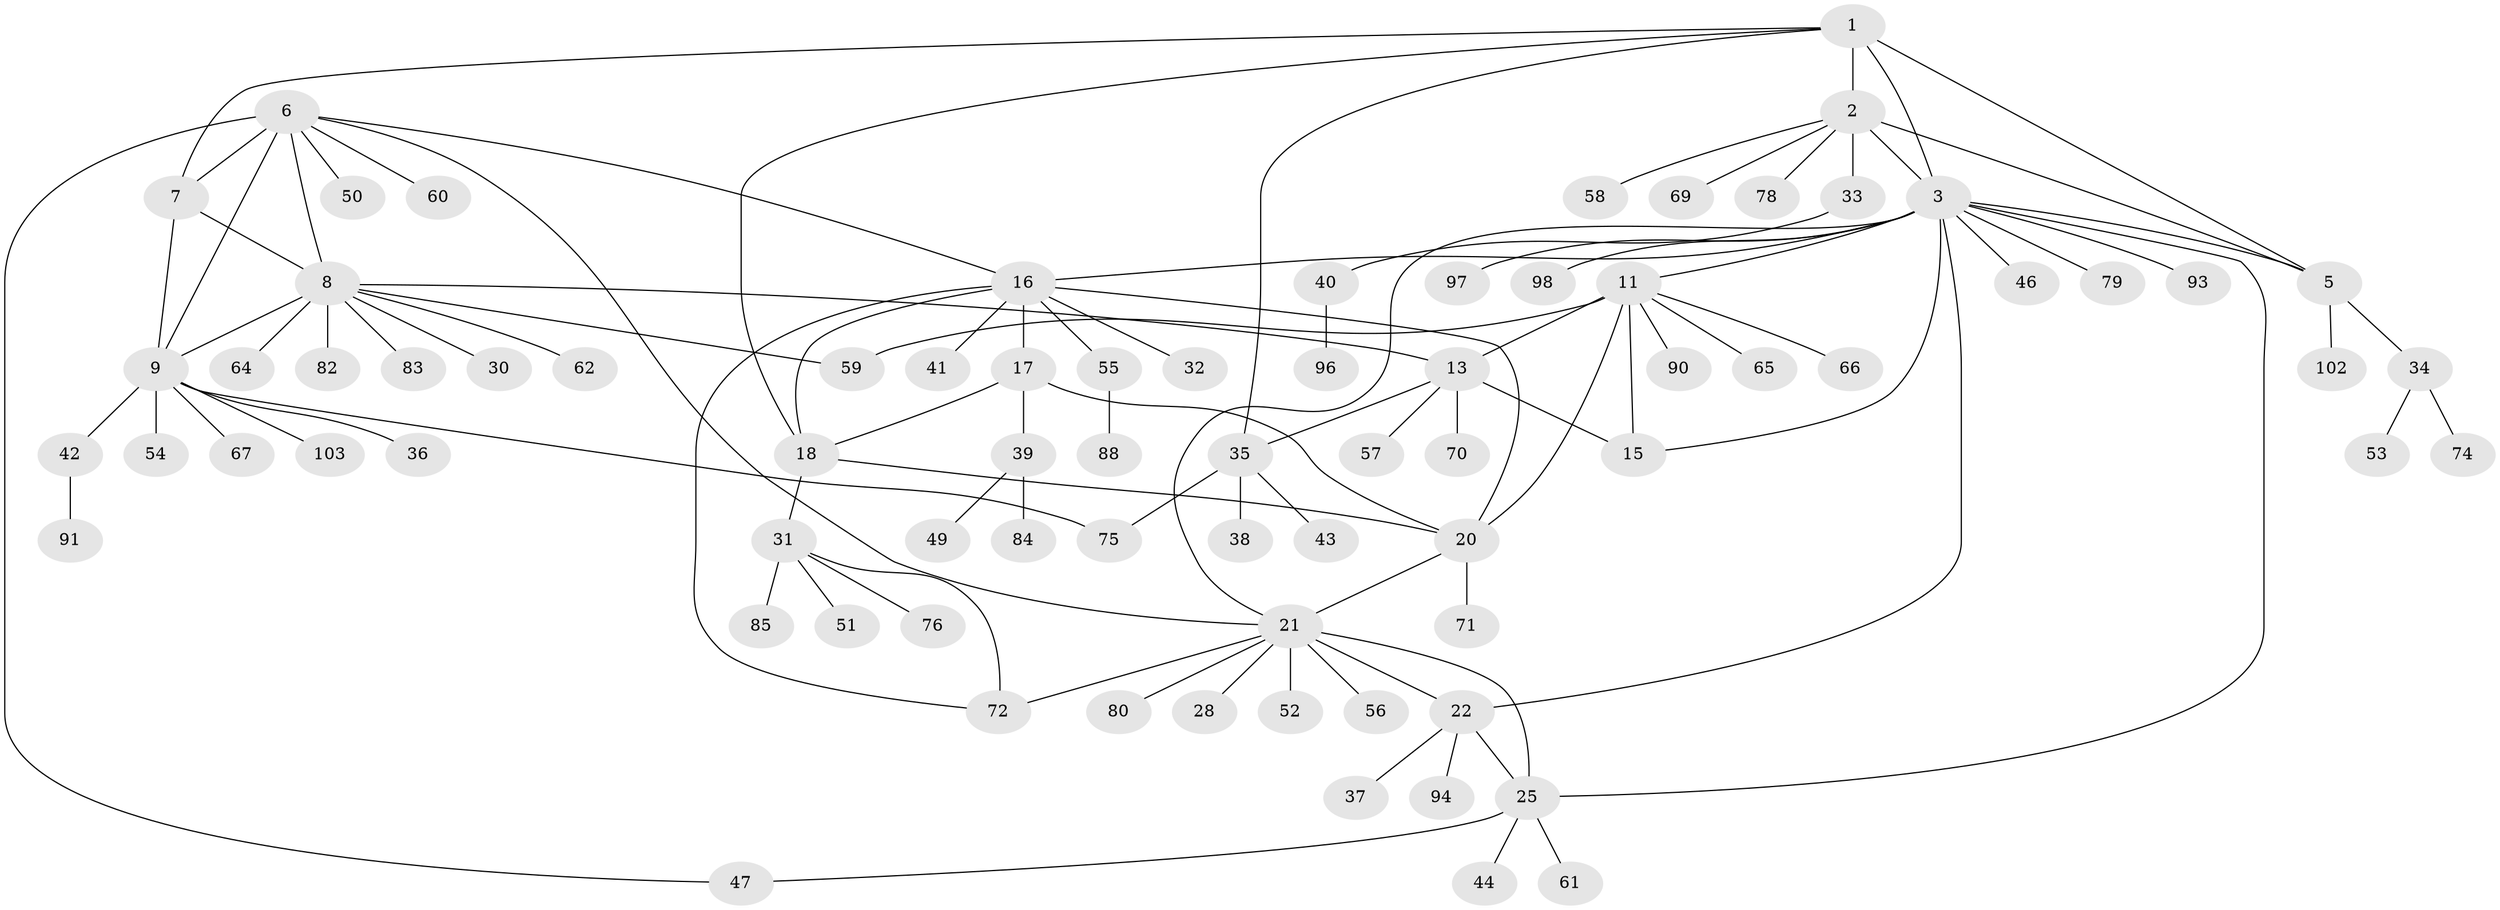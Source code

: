 // Generated by graph-tools (version 1.1) at 2025/24/03/03/25 07:24:12]
// undirected, 78 vertices, 103 edges
graph export_dot {
graph [start="1"]
  node [color=gray90,style=filled];
  1 [super="+4"];
  2 [super="+86"];
  3 [super="+24"];
  5 [super="+92"];
  6 [super="+26"];
  7 [super="+101"];
  8 [super="+29"];
  9 [super="+10"];
  11 [super="+12"];
  13 [super="+14"];
  15;
  16 [super="+19"];
  17 [super="+27"];
  18 [super="+48"];
  20 [super="+100"];
  21 [super="+63"];
  22 [super="+23"];
  25 [super="+87"];
  28;
  30;
  31 [super="+68"];
  32;
  33;
  34 [super="+45"];
  35 [super="+73"];
  36;
  37;
  38;
  39;
  40;
  41;
  42;
  43;
  44;
  46;
  47;
  49;
  50;
  51;
  52;
  53;
  54;
  55 [super="+95"];
  56;
  57;
  58;
  59;
  60;
  61;
  62;
  64;
  65 [super="+77"];
  66;
  67;
  69;
  70;
  71;
  72 [super="+99"];
  74;
  75 [super="+81"];
  76;
  78;
  79;
  80;
  82;
  83;
  84;
  85;
  88 [super="+89"];
  90;
  91;
  93;
  94;
  96;
  97;
  98;
  102;
  103;
  1 -- 2 [weight=2];
  1 -- 3 [weight=2];
  1 -- 5 [weight=2];
  1 -- 18;
  1 -- 35;
  1 -- 7;
  2 -- 3;
  2 -- 5;
  2 -- 33;
  2 -- 58;
  2 -- 69;
  2 -- 78;
  3 -- 5;
  3 -- 11;
  3 -- 93;
  3 -- 97;
  3 -- 98;
  3 -- 46;
  3 -- 15;
  3 -- 16;
  3 -- 79;
  3 -- 21;
  3 -- 22 [weight=2];
  3 -- 25;
  5 -- 34;
  5 -- 102;
  6 -- 7;
  6 -- 8;
  6 -- 9 [weight=2];
  6 -- 21;
  6 -- 47;
  6 -- 50;
  6 -- 60;
  6 -- 16;
  7 -- 8;
  7 -- 9 [weight=2];
  8 -- 9 [weight=2];
  8 -- 13;
  8 -- 30;
  8 -- 59;
  8 -- 62;
  8 -- 64;
  8 -- 82;
  8 -- 83;
  9 -- 36;
  9 -- 42;
  9 -- 75;
  9 -- 67;
  9 -- 103;
  9 -- 54;
  11 -- 13 [weight=4];
  11 -- 15 [weight=2];
  11 -- 20;
  11 -- 59;
  11 -- 65;
  11 -- 66;
  11 -- 90;
  13 -- 15 [weight=2];
  13 -- 57;
  13 -- 35;
  13 -- 70;
  16 -- 17 [weight=2];
  16 -- 18 [weight=2];
  16 -- 20 [weight=2];
  16 -- 32;
  16 -- 55;
  16 -- 72;
  16 -- 41;
  17 -- 18;
  17 -- 20;
  17 -- 39;
  18 -- 20;
  18 -- 31;
  20 -- 71;
  20 -- 21;
  21 -- 22 [weight=2];
  21 -- 25;
  21 -- 28;
  21 -- 52;
  21 -- 56;
  21 -- 72;
  21 -- 80;
  22 -- 25 [weight=2];
  22 -- 37;
  22 -- 94;
  25 -- 44;
  25 -- 47;
  25 -- 61;
  31 -- 51;
  31 -- 76;
  31 -- 85;
  31 -- 72;
  33 -- 40;
  34 -- 53;
  34 -- 74;
  35 -- 38;
  35 -- 43;
  35 -- 75;
  39 -- 49;
  39 -- 84;
  40 -- 96;
  42 -- 91;
  55 -- 88;
}
